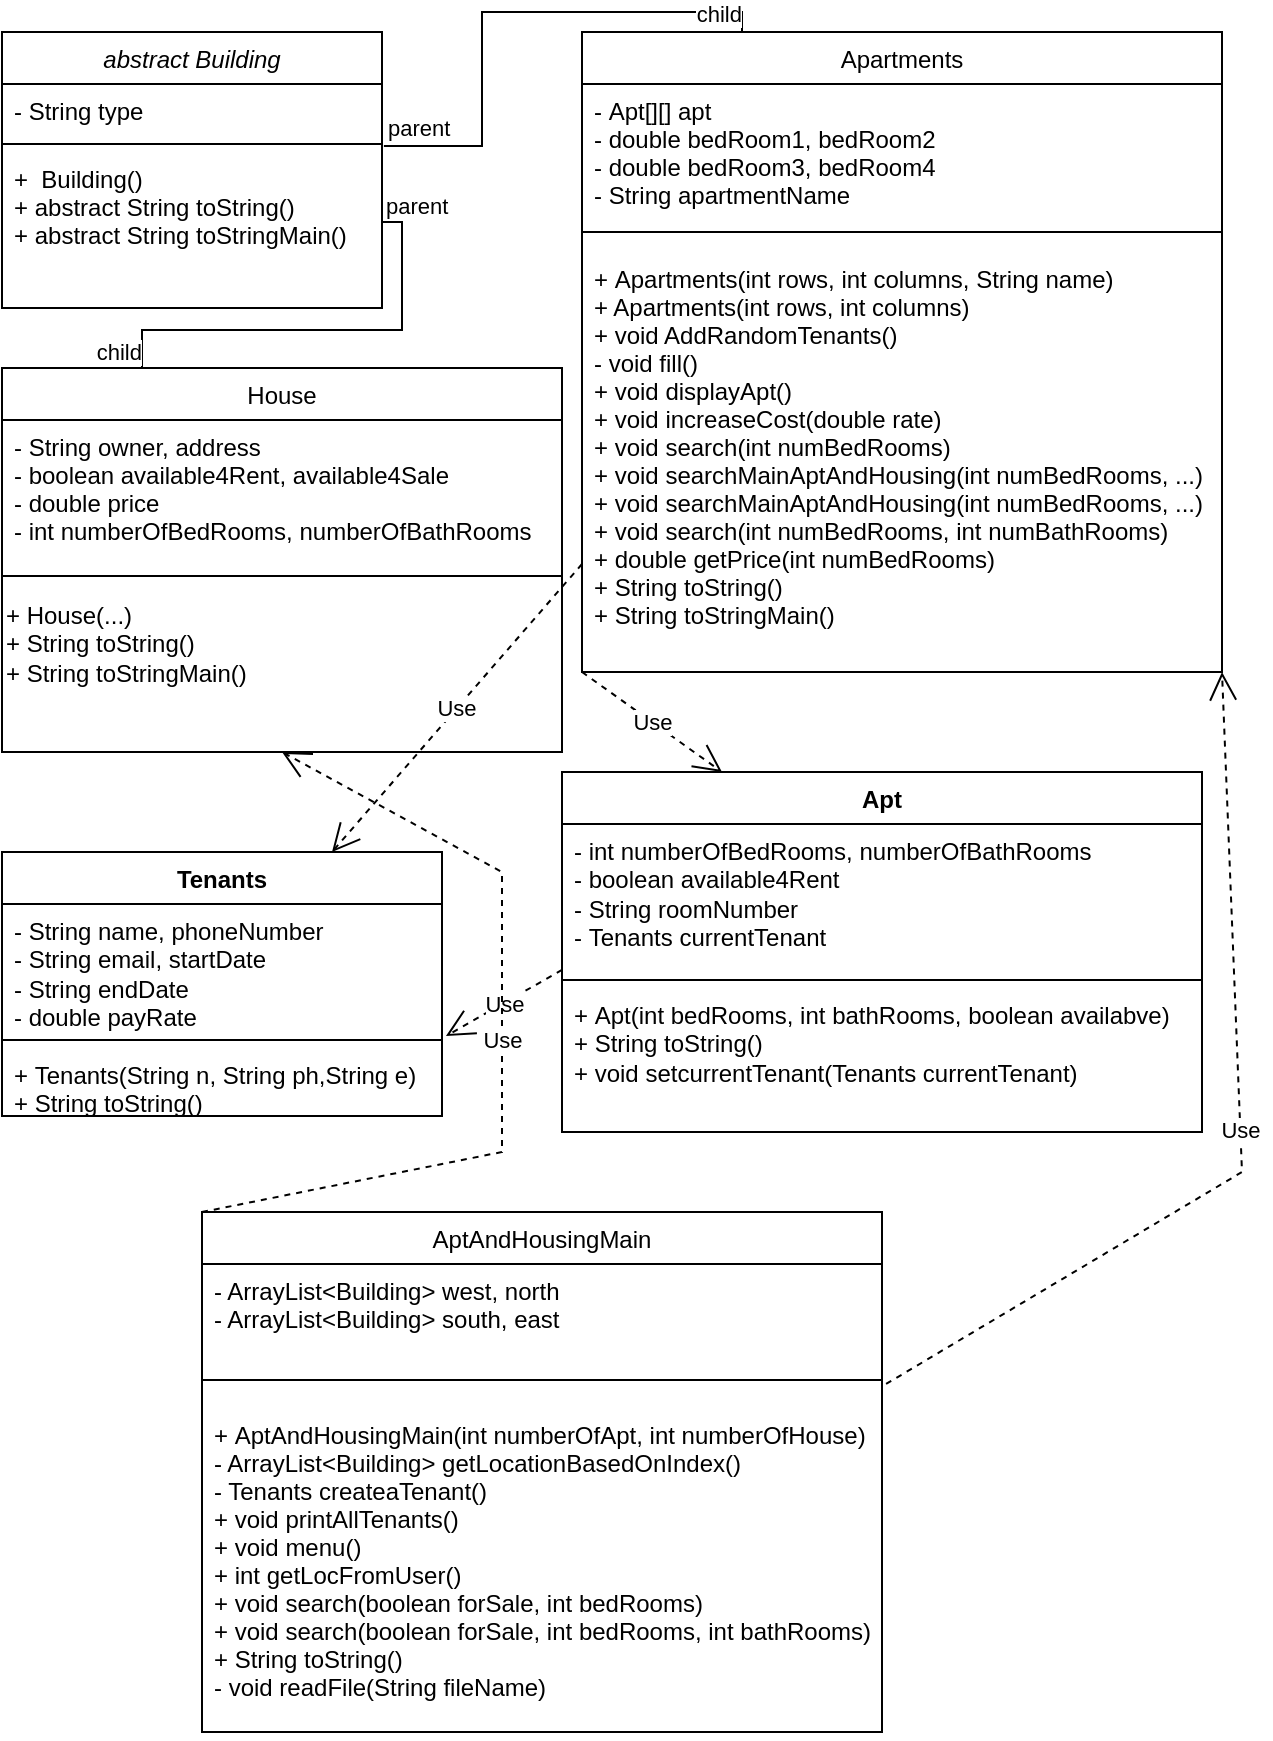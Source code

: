 <mxfile version="21.3.7" type="github">
  <diagram id="C5RBs43oDa-KdzZeNtuy" name="Page-1">
    <mxGraphModel dx="1379" dy="764" grid="1" gridSize="10" guides="1" tooltips="1" connect="1" arrows="1" fold="1" page="1" pageScale="1" pageWidth="827" pageHeight="1169" math="0" shadow="0">
      <root>
        <mxCell id="WIyWlLk6GJQsqaUBKTNV-0" />
        <mxCell id="WIyWlLk6GJQsqaUBKTNV-1" parent="WIyWlLk6GJQsqaUBKTNV-0" />
        <mxCell id="zkfFHV4jXpPFQw0GAbJ--0" value="abstract Building" style="swimlane;fontStyle=2;align=center;verticalAlign=top;childLayout=stackLayout;horizontal=1;startSize=26;horizontalStack=0;resizeParent=1;resizeLast=0;collapsible=1;marginBottom=0;rounded=0;shadow=0;strokeWidth=1;" parent="WIyWlLk6GJQsqaUBKTNV-1" vertex="1">
          <mxGeometry x="10" y="30" width="190" height="138" as="geometry">
            <mxRectangle x="230" y="140" width="160" height="26" as="alternateBounds" />
          </mxGeometry>
        </mxCell>
        <mxCell id="zkfFHV4jXpPFQw0GAbJ--1" value="- String type" style="text;align=left;verticalAlign=top;spacingLeft=4;spacingRight=4;overflow=hidden;rotatable=0;points=[[0,0.5],[1,0.5]];portConstraint=eastwest;" parent="zkfFHV4jXpPFQw0GAbJ--0" vertex="1">
          <mxGeometry y="26" width="190" height="26" as="geometry" />
        </mxCell>
        <mxCell id="zkfFHV4jXpPFQw0GAbJ--4" value="" style="line;html=1;strokeWidth=1;align=left;verticalAlign=middle;spacingTop=-1;spacingLeft=3;spacingRight=3;rotatable=0;labelPosition=right;points=[];portConstraint=eastwest;" parent="zkfFHV4jXpPFQw0GAbJ--0" vertex="1">
          <mxGeometry y="52" width="190" height="8" as="geometry" />
        </mxCell>
        <mxCell id="zkfFHV4jXpPFQw0GAbJ--5" value="+  Building()&#xa;+ abstract String toString()&#xa;+ abstract String toStringMain()" style="text;align=left;verticalAlign=top;spacingLeft=4;spacingRight=4;overflow=hidden;rotatable=0;points=[[0,0.5],[1,0.5]];portConstraint=eastwest;" parent="zkfFHV4jXpPFQw0GAbJ--0" vertex="1">
          <mxGeometry y="60" width="190" height="70" as="geometry" />
        </mxCell>
        <mxCell id="zkfFHV4jXpPFQw0GAbJ--6" value="Apartments" style="swimlane;fontStyle=0;align=center;verticalAlign=top;childLayout=stackLayout;horizontal=1;startSize=26;horizontalStack=0;resizeParent=1;resizeLast=0;collapsible=1;marginBottom=0;rounded=0;shadow=0;strokeWidth=1;" parent="WIyWlLk6GJQsqaUBKTNV-1" vertex="1">
          <mxGeometry x="300" y="30" width="320" height="320" as="geometry">
            <mxRectangle x="130" y="380" width="160" height="26" as="alternateBounds" />
          </mxGeometry>
        </mxCell>
        <mxCell id="zkfFHV4jXpPFQw0GAbJ--7" value="- Apt[][] apt&#xa;- double bedRoom1, bedRoom2&#xa;- double bedRoom3, bedRoom4&#xa;- String apartmentName" style="text;align=left;verticalAlign=top;spacingLeft=4;spacingRight=4;overflow=hidden;rotatable=0;points=[[0,0.5],[1,0.5]];portConstraint=eastwest;" parent="zkfFHV4jXpPFQw0GAbJ--6" vertex="1">
          <mxGeometry y="26" width="320" height="64" as="geometry" />
        </mxCell>
        <mxCell id="zkfFHV4jXpPFQw0GAbJ--9" value="" style="line;html=1;strokeWidth=1;align=left;verticalAlign=middle;spacingTop=-1;spacingLeft=3;spacingRight=3;rotatable=0;labelPosition=right;points=[];portConstraint=eastwest;" parent="zkfFHV4jXpPFQw0GAbJ--6" vertex="1">
          <mxGeometry y="90" width="320" height="20" as="geometry" />
        </mxCell>
        <mxCell id="zkfFHV4jXpPFQw0GAbJ--11" value="+ Apartments(int rows, int columns, String name)&#xa;+ Apartments(int rows, int columns)&#xa;+ void AddRandomTenants()&#xa;- void fill()&#xa;+ void displayApt()&#xa;+ void increaseCost(double rate)&#xa;+ void search(int numBedRooms)&#xa;+ void searchMainAptAndHousing(int numBedRooms, ...)&#xa;+ void searchMainAptAndHousing(int numBedRooms, ...)&#xa;+ void search(int numBedRooms, int numBathRooms)&#xa;+ double getPrice(int numBedRooms)&#xa;+ String toString()&#xa;+ String toStringMain()" style="text;align=left;verticalAlign=top;spacingLeft=4;spacingRight=4;overflow=hidden;rotatable=0;points=[[0,0.5],[1,0.5]];portConstraint=eastwest;" parent="zkfFHV4jXpPFQw0GAbJ--6" vertex="1">
          <mxGeometry y="110" width="320" height="200" as="geometry" />
        </mxCell>
        <mxCell id="zkfFHV4jXpPFQw0GAbJ--13" value="House" style="swimlane;fontStyle=0;align=center;verticalAlign=top;childLayout=stackLayout;horizontal=1;startSize=26;horizontalStack=0;resizeParent=1;resizeLast=0;collapsible=1;marginBottom=0;rounded=0;shadow=0;strokeWidth=1;" parent="WIyWlLk6GJQsqaUBKTNV-1" vertex="1">
          <mxGeometry x="10" y="198" width="280" height="192" as="geometry">
            <mxRectangle x="340" y="380" width="170" height="26" as="alternateBounds" />
          </mxGeometry>
        </mxCell>
        <mxCell id="zkfFHV4jXpPFQw0GAbJ--14" value="- String owner, address&#xa;- boolean available4Rent, available4Sale&#xa;- double price&#xa;- int numberOfBedRooms, numberOfBathRooms" style="text;align=left;verticalAlign=top;spacingLeft=4;spacingRight=4;overflow=hidden;rotatable=0;points=[[0,0.5],[1,0.5]];portConstraint=eastwest;" parent="zkfFHV4jXpPFQw0GAbJ--13" vertex="1">
          <mxGeometry y="26" width="280" height="74" as="geometry" />
        </mxCell>
        <mxCell id="zkfFHV4jXpPFQw0GAbJ--15" value="" style="line;html=1;strokeWidth=1;align=left;verticalAlign=middle;spacingTop=-1;spacingLeft=3;spacingRight=3;rotatable=0;labelPosition=right;points=[];portConstraint=eastwest;" parent="zkfFHV4jXpPFQw0GAbJ--13" vertex="1">
          <mxGeometry y="100" width="280" height="8" as="geometry" />
        </mxCell>
        <mxCell id="cngxvsq_aLwg0RvGURSZ-2" value="+ House(...)&lt;br&gt;+ String toString()&lt;br&gt;+&amp;nbsp;String toStringMain()" style="text;html=1;align=left;verticalAlign=middle;resizable=0;points=[];autosize=1;strokeColor=none;fillColor=none;" vertex="1" parent="zkfFHV4jXpPFQw0GAbJ--13">
          <mxGeometry y="108" width="280" height="60" as="geometry" />
        </mxCell>
        <mxCell id="zkfFHV4jXpPFQw0GAbJ--17" value="AptAndHousingMain" style="swimlane;fontStyle=0;align=center;verticalAlign=top;childLayout=stackLayout;horizontal=1;startSize=26;horizontalStack=0;resizeParent=1;resizeLast=0;collapsible=1;marginBottom=0;rounded=0;shadow=0;strokeWidth=1;" parent="WIyWlLk6GJQsqaUBKTNV-1" vertex="1">
          <mxGeometry x="110" y="620" width="340" height="260" as="geometry">
            <mxRectangle x="550" y="140" width="160" height="26" as="alternateBounds" />
          </mxGeometry>
        </mxCell>
        <mxCell id="zkfFHV4jXpPFQw0GAbJ--18" value="- ArrayList&lt;Building&gt; west, north&#xa;- ArrayList&lt;Building&gt; south, east" style="text;align=left;verticalAlign=top;spacingLeft=4;spacingRight=4;overflow=hidden;rotatable=0;points=[[0,0.5],[1,0.5]];portConstraint=eastwest;" parent="zkfFHV4jXpPFQw0GAbJ--17" vertex="1">
          <mxGeometry y="26" width="340" height="44" as="geometry" />
        </mxCell>
        <mxCell id="zkfFHV4jXpPFQw0GAbJ--23" value="" style="line;html=1;strokeWidth=1;align=left;verticalAlign=middle;spacingTop=-1;spacingLeft=3;spacingRight=3;rotatable=0;labelPosition=right;points=[];portConstraint=eastwest;" parent="zkfFHV4jXpPFQw0GAbJ--17" vertex="1">
          <mxGeometry y="70" width="340" height="28" as="geometry" />
        </mxCell>
        <mxCell id="zkfFHV4jXpPFQw0GAbJ--24" value="+ AptAndHousingMain(int numberOfApt, int numberOfHouse)&#xa;- ArrayList&lt;Building&gt; getLocationBasedOnIndex()&#xa;- Tenants createaTenant()&#xa;+ void printAllTenants()&#xa;+ void menu()&#xa;+ int getLocFromUser()&#xa;+ void search(boolean forSale, int bedRooms)&#xa;+ void search(boolean forSale, int bedRooms, int bathRooms)&#xa;+ String toString()&#xa;- void readFile(String fileName)" style="text;align=left;verticalAlign=top;spacingLeft=4;spacingRight=4;overflow=hidden;rotatable=0;points=[[0,0.5],[1,0.5]];portConstraint=eastwest;" parent="zkfFHV4jXpPFQw0GAbJ--17" vertex="1">
          <mxGeometry y="98" width="340" height="162" as="geometry" />
        </mxCell>
        <mxCell id="cngxvsq_aLwg0RvGURSZ-3" value="" style="endArrow=none;html=1;edgeStyle=orthogonalEdgeStyle;rounded=0;entryX=0.25;entryY=0;entryDx=0;entryDy=0;exitX=1.005;exitY=-0.043;exitDx=0;exitDy=0;exitPerimeter=0;" edge="1" parent="WIyWlLk6GJQsqaUBKTNV-1" source="zkfFHV4jXpPFQw0GAbJ--5" target="zkfFHV4jXpPFQw0GAbJ--6">
          <mxGeometry relative="1" as="geometry">
            <mxPoint x="120" y="520" as="sourcePoint" />
            <mxPoint x="280" y="520" as="targetPoint" />
          </mxGeometry>
        </mxCell>
        <mxCell id="cngxvsq_aLwg0RvGURSZ-4" value="parent" style="edgeLabel;resizable=0;html=1;align=left;verticalAlign=bottom;" connectable="0" vertex="1" parent="cngxvsq_aLwg0RvGURSZ-3">
          <mxGeometry x="-1" relative="1" as="geometry" />
        </mxCell>
        <mxCell id="cngxvsq_aLwg0RvGURSZ-5" value="child" style="edgeLabel;resizable=0;html=1;align=right;verticalAlign=bottom;" connectable="0" vertex="1" parent="cngxvsq_aLwg0RvGURSZ-3">
          <mxGeometry x="1" relative="1" as="geometry" />
        </mxCell>
        <mxCell id="cngxvsq_aLwg0RvGURSZ-6" value="" style="endArrow=none;html=1;edgeStyle=orthogonalEdgeStyle;rounded=0;entryX=0.25;entryY=0;entryDx=0;entryDy=0;exitX=1;exitY=0.5;exitDx=0;exitDy=0;" edge="1" parent="WIyWlLk6GJQsqaUBKTNV-1" source="zkfFHV4jXpPFQw0GAbJ--5" target="zkfFHV4jXpPFQw0GAbJ--13">
          <mxGeometry relative="1" as="geometry">
            <mxPoint x="100" y="540" as="sourcePoint" />
            <mxPoint x="260" y="540" as="targetPoint" />
          </mxGeometry>
        </mxCell>
        <mxCell id="cngxvsq_aLwg0RvGURSZ-7" value="parent" style="edgeLabel;resizable=0;html=1;align=left;verticalAlign=bottom;" connectable="0" vertex="1" parent="cngxvsq_aLwg0RvGURSZ-6">
          <mxGeometry x="-1" relative="1" as="geometry" />
        </mxCell>
        <mxCell id="cngxvsq_aLwg0RvGURSZ-8" value="child" style="edgeLabel;resizable=0;html=1;align=right;verticalAlign=bottom;" connectable="0" vertex="1" parent="cngxvsq_aLwg0RvGURSZ-6">
          <mxGeometry x="1" relative="1" as="geometry" />
        </mxCell>
        <mxCell id="cngxvsq_aLwg0RvGURSZ-9" value="Apt" style="swimlane;fontStyle=1;align=center;verticalAlign=top;childLayout=stackLayout;horizontal=1;startSize=26;horizontalStack=0;resizeParent=1;resizeParentMax=0;resizeLast=0;collapsible=1;marginBottom=0;whiteSpace=wrap;html=1;" vertex="1" parent="WIyWlLk6GJQsqaUBKTNV-1">
          <mxGeometry x="290" y="400" width="320" height="180" as="geometry" />
        </mxCell>
        <mxCell id="cngxvsq_aLwg0RvGURSZ-10" value="- int numberOfBedRooms, numberOfBathRooms&lt;br&gt;-&amp;nbsp;boolean available4Rent&lt;br&gt;-&amp;nbsp;String roomNumber&lt;br&gt;-&amp;nbsp;Tenants currentTenant" style="text;strokeColor=none;fillColor=none;align=left;verticalAlign=top;spacingLeft=4;spacingRight=4;overflow=hidden;rotatable=0;points=[[0,0.5],[1,0.5]];portConstraint=eastwest;whiteSpace=wrap;html=1;" vertex="1" parent="cngxvsq_aLwg0RvGURSZ-9">
          <mxGeometry y="26" width="320" height="74" as="geometry" />
        </mxCell>
        <mxCell id="cngxvsq_aLwg0RvGURSZ-11" value="" style="line;strokeWidth=1;fillColor=none;align=left;verticalAlign=middle;spacingTop=-1;spacingLeft=3;spacingRight=3;rotatable=0;labelPosition=right;points=[];portConstraint=eastwest;strokeColor=inherit;" vertex="1" parent="cngxvsq_aLwg0RvGURSZ-9">
          <mxGeometry y="100" width="320" height="8" as="geometry" />
        </mxCell>
        <mxCell id="cngxvsq_aLwg0RvGURSZ-12" value="+&amp;nbsp;Apt(int bedRooms, int bathRooms, boolean availabve)&lt;br&gt;+&amp;nbsp;String toString()&lt;br&gt;+&amp;nbsp;void setcurrentTenant(Tenants currentTenant)" style="text;strokeColor=none;fillColor=none;align=left;verticalAlign=top;spacingLeft=4;spacingRight=4;overflow=hidden;rotatable=0;points=[[0,0.5],[1,0.5]];portConstraint=eastwest;whiteSpace=wrap;html=1;" vertex="1" parent="cngxvsq_aLwg0RvGURSZ-9">
          <mxGeometry y="108" width="320" height="72" as="geometry" />
        </mxCell>
        <mxCell id="cngxvsq_aLwg0RvGURSZ-13" value="Use" style="endArrow=open;endSize=12;dashed=1;html=1;rounded=0;exitX=0;exitY=1;exitDx=0;exitDy=0;entryX=0.25;entryY=0;entryDx=0;entryDy=0;" edge="1" parent="WIyWlLk6GJQsqaUBKTNV-1" source="zkfFHV4jXpPFQw0GAbJ--6" target="cngxvsq_aLwg0RvGURSZ-9">
          <mxGeometry width="160" relative="1" as="geometry">
            <mxPoint x="110" y="540" as="sourcePoint" />
            <mxPoint x="270" y="540" as="targetPoint" />
          </mxGeometry>
        </mxCell>
        <mxCell id="cngxvsq_aLwg0RvGURSZ-14" value="Tenants" style="swimlane;fontStyle=1;align=center;verticalAlign=top;childLayout=stackLayout;horizontal=1;startSize=26;horizontalStack=0;resizeParent=1;resizeParentMax=0;resizeLast=0;collapsible=1;marginBottom=0;whiteSpace=wrap;html=1;" vertex="1" parent="WIyWlLk6GJQsqaUBKTNV-1">
          <mxGeometry x="10" y="440" width="220" height="132" as="geometry" />
        </mxCell>
        <mxCell id="cngxvsq_aLwg0RvGURSZ-15" value="-&amp;nbsp;String name, phoneNumber&lt;br&gt;- String&amp;nbsp;email, startDate&lt;br&gt;- String endDate&lt;br&gt;- double payRate" style="text;strokeColor=none;fillColor=none;align=left;verticalAlign=top;spacingLeft=4;spacingRight=4;overflow=hidden;rotatable=0;points=[[0,0.5],[1,0.5]];portConstraint=eastwest;whiteSpace=wrap;html=1;" vertex="1" parent="cngxvsq_aLwg0RvGURSZ-14">
          <mxGeometry y="26" width="220" height="64" as="geometry" />
        </mxCell>
        <mxCell id="cngxvsq_aLwg0RvGURSZ-16" value="" style="line;strokeWidth=1;fillColor=none;align=left;verticalAlign=middle;spacingTop=-1;spacingLeft=3;spacingRight=3;rotatable=0;labelPosition=right;points=[];portConstraint=eastwest;strokeColor=inherit;" vertex="1" parent="cngxvsq_aLwg0RvGURSZ-14">
          <mxGeometry y="90" width="220" height="8" as="geometry" />
        </mxCell>
        <mxCell id="cngxvsq_aLwg0RvGURSZ-17" value="+&amp;nbsp;Tenants(String n, String ph,String e)&lt;br&gt;+&amp;nbsp;String toString()" style="text;strokeColor=none;fillColor=none;align=left;verticalAlign=top;spacingLeft=4;spacingRight=4;overflow=hidden;rotatable=0;points=[[0,0.5],[1,0.5]];portConstraint=eastwest;whiteSpace=wrap;html=1;" vertex="1" parent="cngxvsq_aLwg0RvGURSZ-14">
          <mxGeometry y="98" width="220" height="34" as="geometry" />
        </mxCell>
        <mxCell id="cngxvsq_aLwg0RvGURSZ-18" value="Use" style="endArrow=open;endSize=12;dashed=1;html=1;rounded=0;entryX=0.75;entryY=0;entryDx=0;entryDy=0;exitX=0;exitY=0.78;exitDx=0;exitDy=0;exitPerimeter=0;" edge="1" parent="WIyWlLk6GJQsqaUBKTNV-1" source="zkfFHV4jXpPFQw0GAbJ--11" target="cngxvsq_aLwg0RvGURSZ-14">
          <mxGeometry width="160" relative="1" as="geometry">
            <mxPoint x="80" y="660" as="sourcePoint" />
            <mxPoint x="240" y="660" as="targetPoint" />
          </mxGeometry>
        </mxCell>
        <mxCell id="cngxvsq_aLwg0RvGURSZ-19" value="Use" style="endArrow=open;endSize=12;dashed=1;html=1;rounded=0;entryX=1.009;entryY=-0.176;entryDx=0;entryDy=0;entryPerimeter=0;exitX=0;exitY=0.986;exitDx=0;exitDy=0;exitPerimeter=0;" edge="1" parent="WIyWlLk6GJQsqaUBKTNV-1" source="cngxvsq_aLwg0RvGURSZ-10" target="cngxvsq_aLwg0RvGURSZ-17">
          <mxGeometry width="160" relative="1" as="geometry">
            <mxPoint x="80" y="700" as="sourcePoint" />
            <mxPoint x="240" y="700" as="targetPoint" />
          </mxGeometry>
        </mxCell>
        <mxCell id="cngxvsq_aLwg0RvGURSZ-21" value="Use" style="endArrow=open;endSize=12;dashed=1;html=1;rounded=0;exitX=1.006;exitY=0.571;exitDx=0;exitDy=0;entryX=1;entryY=1;entryDx=0;entryDy=0;exitPerimeter=0;" edge="1" parent="WIyWlLk6GJQsqaUBKTNV-1" source="zkfFHV4jXpPFQw0GAbJ--23" target="zkfFHV4jXpPFQw0GAbJ--6">
          <mxGeometry width="160" relative="1" as="geometry">
            <mxPoint x="470" y="650" as="sourcePoint" />
            <mxPoint x="630" y="650" as="targetPoint" />
            <Array as="points">
              <mxPoint x="630" y="600" />
            </Array>
          </mxGeometry>
        </mxCell>
        <mxCell id="cngxvsq_aLwg0RvGURSZ-22" value="Use" style="endArrow=open;endSize=12;dashed=1;html=1;rounded=0;exitX=0;exitY=0;exitDx=0;exitDy=0;entryX=0.5;entryY=1;entryDx=0;entryDy=0;" edge="1" parent="WIyWlLk6GJQsqaUBKTNV-1" source="zkfFHV4jXpPFQw0GAbJ--17" target="zkfFHV4jXpPFQw0GAbJ--13">
          <mxGeometry width="160" relative="1" as="geometry">
            <mxPoint x="20" y="710" as="sourcePoint" />
            <mxPoint x="180" y="710" as="targetPoint" />
            <Array as="points">
              <mxPoint x="260" y="590" />
              <mxPoint x="260" y="450" />
            </Array>
          </mxGeometry>
        </mxCell>
      </root>
    </mxGraphModel>
  </diagram>
</mxfile>
